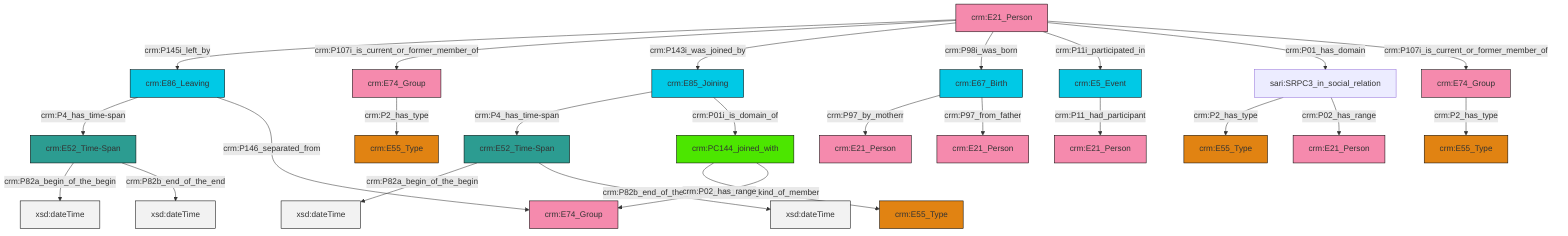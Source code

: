 graph TD
classDef Literal fill:#f2f2f2,stroke:#000000;
classDef CRM_Entity fill:#FFFFFF,stroke:#000000;
classDef Temporal_Entity fill:#00C9E6, stroke:#000000;
classDef Type fill:#E18312, stroke:#000000;
classDef Time-Span fill:#2C9C91, stroke:#000000;
classDef Appellation fill:#FFEB7F, stroke:#000000;
classDef Place fill:#008836, stroke:#000000;
classDef Persistent_Item fill:#B266B2, stroke:#000000;
classDef Conceptual_Object fill:#FFD700, stroke:#000000;
classDef Physical_Thing fill:#D2B48C, stroke:#000000;
classDef Actor fill:#f58aad, stroke:#000000;
classDef PC_Classes fill:#4ce600, stroke:#000000;
classDef Multi fill:#cccccc,stroke:#000000;

0["crm:E21_Person"]:::Actor -->|crm:P145i_left_by| 1["crm:E86_Leaving"]:::Temporal_Entity
0["crm:E21_Person"]:::Actor -->|crm:P107i_is_current_or_former_member_of| 4["crm:E74_Group"]:::Actor
7["crm:E52_Time-Span"]:::Time-Span -->|crm:P82a_begin_of_the_begin| 8[xsd:dateTime]:::Literal
1["crm:E86_Leaving"]:::Temporal_Entity -->|crm:P4_has_time-span| 7["crm:E52_Time-Span"]:::Time-Span
12["crm:E52_Time-Span"]:::Time-Span -->|crm:P82a_begin_of_the_begin| 13[xsd:dateTime]:::Literal
0["crm:E21_Person"]:::Actor -->|crm:P143i_was_joined_by| 19["crm:E85_Joining"]:::Temporal_Entity
4["crm:E74_Group"]:::Actor -->|crm:P2_has_type| 16["crm:E55_Type"]:::Type
21["sari:SRPC3_in_social_relation"]:::Default -->|crm:P2_has_type| 10["crm:E55_Type"]:::Type
19["crm:E85_Joining"]:::Temporal_Entity -->|crm:P4_has_time-span| 12["crm:E52_Time-Span"]:::Time-Span
0["crm:E21_Person"]:::Actor -->|crm:P98i_was_born| 5["crm:E67_Birth"]:::Temporal_Entity
19["crm:E85_Joining"]:::Temporal_Entity -->|crm:P01i_is_domain_of| 27["crm:PC144_joined_with"]:::PC_Classes
0["crm:E21_Person"]:::Actor -->|crm:P11i_participated_in| 2["crm:E5_Event"]:::Temporal_Entity
27["crm:PC144_joined_with"]:::PC_Classes -->|crm:P144_1_kind_of_member| 23["crm:E55_Type"]:::Type
7["crm:E52_Time-Span"]:::Time-Span -->|crm:P82b_end_of_the_end| 34[xsd:dateTime]:::Literal
5["crm:E67_Birth"]:::Temporal_Entity -->|crm:P97_by_motherr| 35["crm:E21_Person"]:::Actor
1["crm:E86_Leaving"]:::Temporal_Entity -->|crm:P146_separated_from| 30["crm:E74_Group"]:::Actor
5["crm:E67_Birth"]:::Temporal_Entity -->|crm:P97_from_father| 36["crm:E21_Person"]:::Actor
12["crm:E52_Time-Span"]:::Time-Span -->|crm:P82b_end_of_the_end| 38[xsd:dateTime]:::Literal
0["crm:E21_Person"]:::Actor -->|crm:P01_has_domain| 21["sari:SRPC3_in_social_relation"]:::Default
27["crm:PC144_joined_with"]:::PC_Classes -->|crm:P02_has_range| 30["crm:E74_Group"]:::Actor
21["sari:SRPC3_in_social_relation"]:::Default -->|crm:P02_has_range| 42["crm:E21_Person"]:::Actor
2["crm:E5_Event"]:::Temporal_Entity -->|crm:P11_had_participant| 44["crm:E21_Person"]:::Actor
40["crm:E74_Group"]:::Actor -->|crm:P2_has_type| 14["crm:E55_Type"]:::Type
0["crm:E21_Person"]:::Actor -->|crm:P107i_is_current_or_former_member_of| 40["crm:E74_Group"]:::Actor